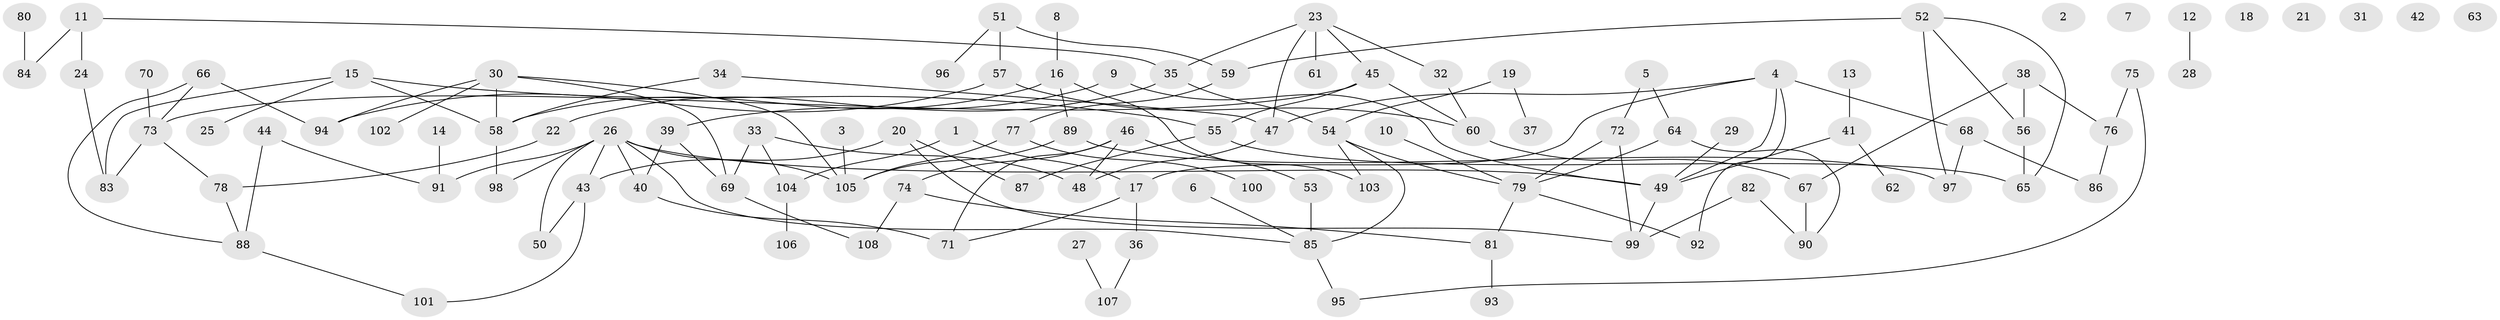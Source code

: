 // Generated by graph-tools (version 1.1) at 2025/00/03/09/25 03:00:46]
// undirected, 108 vertices, 139 edges
graph export_dot {
graph [start="1"]
  node [color=gray90,style=filled];
  1;
  2;
  3;
  4;
  5;
  6;
  7;
  8;
  9;
  10;
  11;
  12;
  13;
  14;
  15;
  16;
  17;
  18;
  19;
  20;
  21;
  22;
  23;
  24;
  25;
  26;
  27;
  28;
  29;
  30;
  31;
  32;
  33;
  34;
  35;
  36;
  37;
  38;
  39;
  40;
  41;
  42;
  43;
  44;
  45;
  46;
  47;
  48;
  49;
  50;
  51;
  52;
  53;
  54;
  55;
  56;
  57;
  58;
  59;
  60;
  61;
  62;
  63;
  64;
  65;
  66;
  67;
  68;
  69;
  70;
  71;
  72;
  73;
  74;
  75;
  76;
  77;
  78;
  79;
  80;
  81;
  82;
  83;
  84;
  85;
  86;
  87;
  88;
  89;
  90;
  91;
  92;
  93;
  94;
  95;
  96;
  97;
  98;
  99;
  100;
  101;
  102;
  103;
  104;
  105;
  106;
  107;
  108;
  1 -- 17;
  1 -- 104;
  3 -- 105;
  4 -- 17;
  4 -- 47;
  4 -- 49;
  4 -- 68;
  4 -- 92;
  5 -- 64;
  5 -- 72;
  6 -- 85;
  8 -- 16;
  9 -- 22;
  9 -- 49;
  10 -- 79;
  11 -- 24;
  11 -- 35;
  11 -- 84;
  12 -- 28;
  13 -- 41;
  14 -- 91;
  15 -- 25;
  15 -- 55;
  15 -- 58;
  15 -- 83;
  16 -- 58;
  16 -- 89;
  16 -- 103;
  17 -- 36;
  17 -- 71;
  19 -- 37;
  19 -- 54;
  20 -- 43;
  20 -- 87;
  20 -- 99;
  22 -- 78;
  23 -- 32;
  23 -- 35;
  23 -- 45;
  23 -- 47;
  23 -- 61;
  24 -- 83;
  26 -- 40;
  26 -- 43;
  26 -- 49;
  26 -- 50;
  26 -- 85;
  26 -- 91;
  26 -- 98;
  26 -- 105;
  27 -- 107;
  29 -- 49;
  30 -- 58;
  30 -- 69;
  30 -- 94;
  30 -- 102;
  30 -- 105;
  32 -- 60;
  33 -- 48;
  33 -- 69;
  33 -- 104;
  34 -- 47;
  34 -- 58;
  35 -- 39;
  35 -- 54;
  36 -- 107;
  38 -- 56;
  38 -- 67;
  38 -- 76;
  39 -- 40;
  39 -- 69;
  40 -- 71;
  41 -- 49;
  41 -- 62;
  43 -- 50;
  43 -- 101;
  44 -- 88;
  44 -- 91;
  45 -- 55;
  45 -- 60;
  45 -- 73;
  46 -- 48;
  46 -- 53;
  46 -- 71;
  46 -- 74;
  47 -- 48;
  49 -- 99;
  51 -- 57;
  51 -- 59;
  51 -- 96;
  52 -- 56;
  52 -- 59;
  52 -- 65;
  52 -- 97;
  53 -- 85;
  54 -- 79;
  54 -- 85;
  54 -- 103;
  55 -- 65;
  55 -- 87;
  56 -- 65;
  57 -- 60;
  57 -- 94;
  58 -- 98;
  59 -- 77;
  60 -- 67;
  64 -- 79;
  64 -- 90;
  66 -- 73;
  66 -- 88;
  66 -- 94;
  67 -- 90;
  68 -- 86;
  68 -- 97;
  69 -- 108;
  70 -- 73;
  72 -- 79;
  72 -- 99;
  73 -- 78;
  73 -- 83;
  74 -- 81;
  74 -- 108;
  75 -- 76;
  75 -- 95;
  76 -- 86;
  77 -- 100;
  77 -- 105;
  78 -- 88;
  79 -- 81;
  79 -- 92;
  80 -- 84;
  81 -- 93;
  82 -- 90;
  82 -- 99;
  85 -- 95;
  88 -- 101;
  89 -- 97;
  89 -- 105;
  104 -- 106;
}
